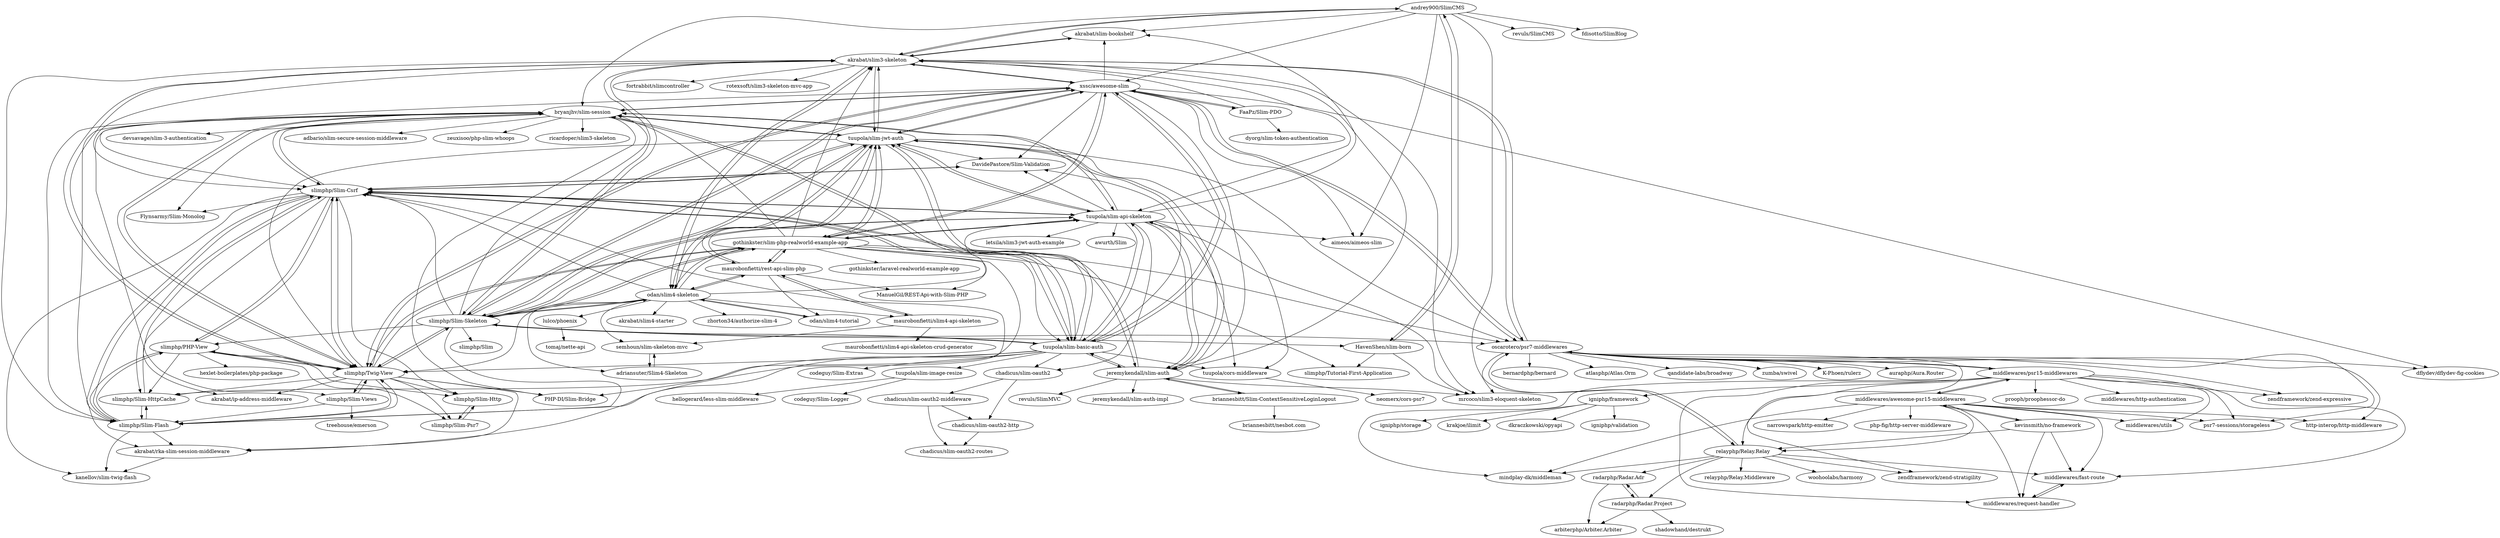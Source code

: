 digraph G {
"andrey900/SlimCMS" -> "HavenShen/slim-born"
"andrey900/SlimCMS" -> "revuls/SlimCMS" ["e"=1]
"andrey900/SlimCMS" -> "akrabat/slim-bookshelf"
"andrey900/SlimCMS" -> "mrcoco/slim3-eloquent-skeleton"
"andrey900/SlimCMS" -> "fdisotto/SlimBlog"
"andrey900/SlimCMS" -> "bryanjhv/slim-session"
"andrey900/SlimCMS" -> "xssc/awesome-slim"
"andrey900/SlimCMS" -> "aimeos/aimeos-slim"
"andrey900/SlimCMS" -> "akrabat/slim3-skeleton"
"maurobonfietti/rest-api-slim-php" -> "maurobonfietti/slim4-api-skeleton"
"maurobonfietti/rest-api-slim-php" -> "odan/slim4-skeleton"
"maurobonfietti/rest-api-slim-php" -> "gothinkster/slim-php-realworld-example-app"
"maurobonfietti/rest-api-slim-php" -> "odan/slim4-tutorial"
"maurobonfietti/rest-api-slim-php" -> "ManuelGil/REST-Api-with-Slim-PHP"
"maurobonfietti/rest-api-slim-php" -> "tuupola/slim-jwt-auth"
"middlewares/fast-route" -> "middlewares/request-handler"
"tuupola/slim-jwt-auth" -> "tuupola/slim-api-skeleton"
"tuupola/slim-jwt-auth" -> "tuupola/slim-basic-auth"
"tuupola/slim-jwt-auth" -> "slimphp/Slim-Skeleton"
"tuupola/slim-jwt-auth" -> "slimphp/Slim-Csrf"
"tuupola/slim-jwt-auth" -> "jeremykendall/slim-auth"
"tuupola/slim-jwt-auth" -> "tuupola/cors-middleware"
"tuupola/slim-jwt-auth" -> "odan/slim4-skeleton"
"tuupola/slim-jwt-auth" -> "xssc/awesome-slim"
"tuupola/slim-jwt-auth" -> "gothinkster/slim-php-realworld-example-app"
"tuupola/slim-jwt-auth" -> "bryanjhv/slim-session"
"tuupola/slim-jwt-auth" -> "maurobonfietti/rest-api-slim-php"
"tuupola/slim-jwt-auth" -> "slimphp/Twig-View"
"tuupola/slim-jwt-auth" -> "akrabat/slim3-skeleton"
"tuupola/slim-jwt-auth" -> "DavidePastore/Slim-Validation"
"tuupola/slim-jwt-auth" -> "oscarotero/psr7-middlewares"
"slimphp/Slim-Views" -> "treehouse/emerson"
"slimphp/Slim-Views" -> "slimphp/Twig-View"
"slimphp/Slim-Views" -> "slimphp/Slim-Flash"
"oscarotero/psr7-middlewares" -> "middlewares/psr15-middlewares"
"oscarotero/psr7-middlewares" -> "relayphp/Relay.Relay"
"oscarotero/psr7-middlewares" -> "zendframework/zend-expressive" ["e"=1]
"oscarotero/psr7-middlewares" -> "xssc/awesome-slim"
"oscarotero/psr7-middlewares" -> "zendframework/zend-stratigility" ["e"=1]
"oscarotero/psr7-middlewares" -> "dflydev/dflydev-fig-cookies"
"oscarotero/psr7-middlewares" -> "psr7-sessions/storageless" ["e"=1]
"oscarotero/psr7-middlewares" -> "auraphp/Aura.Router" ["e"=1]
"oscarotero/psr7-middlewares" -> "bernardphp/bernard" ["e"=1]
"oscarotero/psr7-middlewares" -> "atlasphp/Atlas.Orm" ["e"=1]
"oscarotero/psr7-middlewares" -> "akrabat/slim3-skeleton"
"oscarotero/psr7-middlewares" -> "http-interop/http-middleware" ["e"=1]
"oscarotero/psr7-middlewares" -> "qandidate-labs/broadway" ["e"=1]
"oscarotero/psr7-middlewares" -> "zumba/swivel" ["e"=1]
"oscarotero/psr7-middlewares" -> "K-Phoen/rulerz" ["e"=1]
"gothinkster/slim-php-realworld-example-app" -> "maurobonfietti/rest-api-slim-php"
"gothinkster/slim-php-realworld-example-app" -> "odan/slim4-skeleton"
"gothinkster/slim-php-realworld-example-app" -> "tuupola/slim-jwt-auth"
"gothinkster/slim-php-realworld-example-app" -> "xssc/awesome-slim"
"gothinkster/slim-php-realworld-example-app" -> "tuupola/slim-api-skeleton"
"gothinkster/slim-php-realworld-example-app" -> "slimphp/Slim-Skeleton"
"gothinkster/slim-php-realworld-example-app" -> "slimphp/Twig-View"
"gothinkster/slim-php-realworld-example-app" -> "PHP-DI/Slim-Bridge"
"gothinkster/slim-php-realworld-example-app" -> "slimphp/Tutorial-First-Application"
"gothinkster/slim-php-realworld-example-app" -> "akrabat/slim3-skeleton"
"gothinkster/slim-php-realworld-example-app" -> "gothinkster/laravel-realworld-example-app" ["e"=1]
"gothinkster/slim-php-realworld-example-app" -> "bryanjhv/slim-session"
"gothinkster/slim-php-realworld-example-app" -> "tuupola/slim-basic-auth"
"gothinkster/slim-php-realworld-example-app" -> "oscarotero/psr7-middlewares"
"gothinkster/slim-php-realworld-example-app" -> "ManuelGil/REST-Api-with-Slim-PHP"
"slimphp/Slim-Skeleton" -> "tuupola/slim-jwt-auth"
"slimphp/Slim-Skeleton" -> "odan/slim4-skeleton"
"slimphp/Slim-Skeleton" -> "slimphp/Slim" ["e"=1]
"slimphp/Slim-Skeleton" -> "akrabat/slim3-skeleton"
"slimphp/Slim-Skeleton" -> "slimphp/Slim-Csrf"
"slimphp/Slim-Skeleton" -> "xssc/awesome-slim"
"slimphp/Slim-Skeleton" -> "tuupola/slim-api-skeleton"
"slimphp/Slim-Skeleton" -> "slimphp/Twig-View"
"slimphp/Slim-Skeleton" -> "tuupola/slim-basic-auth"
"slimphp/Slim-Skeleton" -> "gothinkster/slim-php-realworld-example-app"
"slimphp/Slim-Skeleton" -> "bryanjhv/slim-session"
"slimphp/Slim-Skeleton" -> "slimphp/PHP-View"
"slimphp/Slim-Skeleton" -> "HavenShen/slim-born"
"slimphp/Slim-Skeleton" -> "slimphp/Slim-Flash"
"slimphp/Slim-Skeleton" -> "oscarotero/psr7-middlewares"
"akrabat/slim3-skeleton" -> "akrabat/slim-bookshelf"
"akrabat/slim3-skeleton" -> "xssc/awesome-slim"
"akrabat/slim3-skeleton" -> "slimphp/Slim-Skeleton"
"akrabat/slim3-skeleton" -> "slimphp/Twig-View"
"akrabat/slim3-skeleton" -> "oscarotero/psr7-middlewares"
"akrabat/slim3-skeleton" -> "tuupola/slim-api-skeleton"
"akrabat/slim3-skeleton" -> "tuupola/slim-jwt-auth"
"akrabat/slim3-skeleton" -> "slimphp/Slim-Flash"
"akrabat/slim3-skeleton" -> "slimphp/Slim-Csrf"
"akrabat/slim3-skeleton" -> "fortrabbit/slimcontroller" ["e"=1]
"akrabat/slim3-skeleton" -> "jeremykendall/slim-auth"
"akrabat/slim3-skeleton" -> "odan/slim4-skeleton"
"akrabat/slim3-skeleton" -> "mrcoco/slim3-eloquent-skeleton"
"akrabat/slim3-skeleton" -> "rotexsoft/slim3-skeleton-mvc-app"
"akrabat/slim3-skeleton" -> "andrey900/SlimCMS"
"tuupola/cors-middleware" -> "neomerx/cors-psr7"
"FaaPz/Slim-PDO" -> "xssc/awesome-slim"
"FaaPz/Slim-PDO" -> "dyorg/slim-token-authentication"
"FaaPz/Slim-PDO" -> "akrabat/slim3-skeleton"
"middlewares/psr15-middlewares" -> "middlewares/awesome-psr15-middlewares"
"middlewares/psr15-middlewares" -> "oscarotero/psr7-middlewares"
"middlewares/psr15-middlewares" -> "psr7-sessions/storageless" ["e"=1]
"middlewares/psr15-middlewares" -> "relayphp/Relay.Relay"
"middlewares/psr15-middlewares" -> "mindplay-dk/middleman"
"middlewares/psr15-middlewares" -> "middlewares/request-handler"
"middlewares/psr15-middlewares" -> "igniphp/framework"
"middlewares/psr15-middlewares" -> "zendframework/zend-expressive" ["e"=1]
"middlewares/psr15-middlewares" -> "prooph/proophessor-do" ["e"=1]
"middlewares/psr15-middlewares" -> "middlewares/fast-route"
"middlewares/psr15-middlewares" -> "middlewares/http-authentication"
"middlewares/psr15-middlewares" -> "middlewares/utils"
"odan/slim4-skeleton" -> "odan/slim4-tutorial"
"odan/slim4-skeleton" -> "slimphp/Slim-Skeleton"
"odan/slim4-skeleton" -> "semhoun/slim-skeleton-mvc"
"odan/slim4-skeleton" -> "maurobonfietti/slim4-api-skeleton"
"odan/slim4-skeleton" -> "adriansuter/Slim4-Skeleton"
"odan/slim4-skeleton" -> "maurobonfietti/rest-api-slim-php"
"odan/slim4-skeleton" -> "tuupola/slim-jwt-auth"
"odan/slim4-skeleton" -> "gothinkster/slim-php-realworld-example-app"
"odan/slim4-skeleton" -> "zhorton34/authorize-slim-4"
"odan/slim4-skeleton" -> "tuupola/slim-api-skeleton"
"odan/slim4-skeleton" -> "lulco/phoenix"
"odan/slim4-skeleton" -> "akrabat/slim3-skeleton"
"odan/slim4-skeleton" -> "slimphp/Slim-Csrf"
"odan/slim4-skeleton" -> "slimphp/Twig-View"
"odan/slim4-skeleton" -> "akrabat/slim4-starter"
"HavenShen/slim-born" -> "andrey900/SlimCMS"
"HavenShen/slim-born" -> "slimphp/Tutorial-First-Application"
"HavenShen/slim-born" -> "mrcoco/slim3-eloquent-skeleton"
"jeremykendall/slim-auth" -> "tuupola/slim-basic-auth"
"jeremykendall/slim-auth" -> "jeremykendall/slim-auth-impl"
"jeremykendall/slim-auth" -> "tuupola/slim-api-skeleton"
"jeremykendall/slim-auth" -> "tuupola/slim-jwt-auth"
"jeremykendall/slim-auth" -> "briannesbitt/Slim-ContextSensitiveLoginLogout"
"jeremykendall/slim-auth" -> "slimphp/Slim-Csrf"
"jeremykendall/slim-auth" -> "mrcoco/slim3-eloquent-skeleton"
"jeremykendall/slim-auth" -> "revuls/SlimMVC" ["e"=1]
"tuupola/slim-basic-auth" -> "tuupola/slim-jwt-auth"
"tuupola/slim-basic-auth" -> "jeremykendall/slim-auth"
"tuupola/slim-basic-auth" -> "tuupola/slim-api-skeleton"
"tuupola/slim-basic-auth" -> "slimphp/Slim-Csrf"
"tuupola/slim-basic-auth" -> "bryanjhv/slim-session"
"tuupola/slim-basic-auth" -> "tuupola/cors-middleware"
"tuupola/slim-basic-auth" -> "chadicus/slim-oauth2"
"tuupola/slim-basic-auth" -> "slimphp/Slim-Skeleton"
"tuupola/slim-basic-auth" -> "xssc/awesome-slim"
"tuupola/slim-basic-auth" -> "DavidePastore/Slim-Validation"
"tuupola/slim-basic-auth" -> "codeguy/Slim-Extras" ["e"=1]
"tuupola/slim-basic-auth" -> "slimphp/Twig-View"
"tuupola/slim-basic-auth" -> "slimphp/Slim-Flash"
"tuupola/slim-basic-auth" -> "tuupola/slim-image-resize"
"tuupola/slim-basic-auth" -> "slimphp/Slim-HttpCache"
"chadicus/slim-oauth2" -> "chadicus/slim-oauth2-http"
"chadicus/slim-oauth2" -> "chadicus/slim-oauth2-middleware"
"slimphp/Slim-Csrf" -> "slimphp/Slim-Flash"
"slimphp/Slim-Csrf" -> "slimphp/Slim-HttpCache"
"slimphp/Slim-Csrf" -> "slimphp/Twig-View"
"slimphp/Slim-Csrf" -> "bryanjhv/slim-session"
"slimphp/Slim-Csrf" -> "tuupola/slim-jwt-auth"
"slimphp/Slim-Csrf" -> "DavidePastore/Slim-Validation"
"slimphp/Slim-Csrf" -> "akrabat/rka-slim-session-middleware"
"slimphp/Slim-Csrf" -> "tuupola/slim-basic-auth"
"slimphp/Slim-Csrf" -> "slimphp/PHP-View"
"slimphp/Slim-Csrf" -> "Flynsarmy/Slim-Monolog" ["e"=1]
"slimphp/Slim-Csrf" -> "akrabat/ip-address-middleware"
"slimphp/Slim-Csrf" -> "jeremykendall/slim-auth"
"slimphp/Slim-Csrf" -> "slimphp/Slim-Http"
"slimphp/Slim-Csrf" -> "tuupola/slim-api-skeleton"
"slimphp/Slim-Csrf" -> "kanellov/slim-twig-flash"
"slimphp/Slim-HttpCache" -> "slimphp/Slim-Flash"
"slimphp/Slim-HttpCache" -> "slimphp/Slim-Csrf"
"tuupola/slim-api-skeleton" -> "tuupola/slim-jwt-auth"
"tuupola/slim-api-skeleton" -> "tuupola/slim-basic-auth"
"tuupola/slim-api-skeleton" -> "mrcoco/slim3-eloquent-skeleton"
"tuupola/slim-api-skeleton" -> "jeremykendall/slim-auth"
"tuupola/slim-api-skeleton" -> "tuupola/cors-middleware"
"tuupola/slim-api-skeleton" -> "slimphp/Slim-Csrf"
"tuupola/slim-api-skeleton" -> "letsila/slim3-jwt-auth-example"
"tuupola/slim-api-skeleton" -> "akrabat/slim-bookshelf"
"tuupola/slim-api-skeleton" -> "slimphp/Slim-Skeleton"
"tuupola/slim-api-skeleton" -> "awurth/Slim"
"tuupola/slim-api-skeleton" -> "gothinkster/slim-php-realworld-example-app"
"tuupola/slim-api-skeleton" -> "DavidePastore/Slim-Validation"
"tuupola/slim-api-skeleton" -> "chadicus/slim-oauth2"
"tuupola/slim-api-skeleton" -> "aimeos/aimeos-slim"
"tuupola/slim-api-skeleton" -> "bryanjhv/slim-session"
"tuupola/slim-image-resize" -> "hellogerard/less-slim-middleware"
"tuupola/slim-image-resize" -> "codeguy/Slim-Logger"
"xssc/awesome-slim" -> "oscarotero/psr7-middlewares"
"xssc/awesome-slim" -> "akrabat/slim3-skeleton"
"xssc/awesome-slim" -> "akrabat/slim-bookshelf"
"xssc/awesome-slim" -> "FaaPz/Slim-PDO"
"xssc/awesome-slim" -> "slimphp/Slim-Skeleton"
"xssc/awesome-slim" -> "tuupola/slim-jwt-auth"
"xssc/awesome-slim" -> "gothinkster/slim-php-realworld-example-app"
"xssc/awesome-slim" -> "tuupola/slim-basic-auth"
"xssc/awesome-slim" -> "slimphp/Slim-Csrf"
"xssc/awesome-slim" -> "bryanjhv/slim-session"
"xssc/awesome-slim" -> "DavidePastore/Slim-Validation"
"xssc/awesome-slim" -> "slimphp/Twig-View"
"xssc/awesome-slim" -> "aimeos/aimeos-slim"
"xssc/awesome-slim" -> "jeremykendall/slim-auth"
"xssc/awesome-slim" -> "dflydev/dflydev-fig-cookies"
"adriansuter/Slim4-Skeleton" -> "semhoun/slim-skeleton-mvc"
"igniphp/framework" -> "dkraczkowski/opyapi"
"igniphp/framework" -> "igniphp/validation"
"igniphp/framework" -> "igniphp/storage"
"igniphp/framework" -> "krakjoe/ilimit"
"relayphp/Relay.Relay" -> "oscarotero/psr7-middlewares"
"relayphp/Relay.Relay" -> "zendframework/zend-stratigility" ["e"=1]
"relayphp/Relay.Relay" -> "radarphp/Radar.Adr"
"relayphp/Relay.Relay" -> "relayphp/Relay.Middleware"
"relayphp/Relay.Relay" -> "middlewares/fast-route"
"relayphp/Relay.Relay" -> "radarphp/Radar.Project"
"relayphp/Relay.Relay" -> "woohoolabs/harmony"
"relayphp/Relay.Relay" -> "mindplay-dk/middleman"
"slimphp/Slim-Flash" -> "slimphp/Slim-Csrf"
"slimphp/Slim-Flash" -> "slimphp/Slim-HttpCache"
"slimphp/Slim-Flash" -> "slimphp/Twig-View"
"slimphp/Slim-Flash" -> "kanellov/slim-twig-flash"
"slimphp/Slim-Flash" -> "slimphp/PHP-View"
"slimphp/Slim-Flash" -> "akrabat/rka-slim-session-middleware"
"akrabat/slim-bookshelf" -> "akrabat/slim3-skeleton"
"slimphp/Slim-Psr7" -> "slimphp/Slim-Http"
"akrabat/rka-slim-session-middleware" -> "kanellov/slim-twig-flash"
"bryanjhv/slim-session" -> "slimphp/Slim-Csrf"
"bryanjhv/slim-session" -> "adbario/slim-secure-session-middleware"
"bryanjhv/slim-session" -> "akrabat/rka-slim-session-middleware"
"bryanjhv/slim-session" -> "zeuxisoo/php-slim-whoops"
"bryanjhv/slim-session" -> "slimphp/Slim-Flash"
"bryanjhv/slim-session" -> "tuupola/slim-basic-auth"
"bryanjhv/slim-session" -> "slimphp/Twig-View"
"bryanjhv/slim-session" -> "PHP-DI/Slim-Bridge"
"bryanjhv/slim-session" -> "slimphp/Slim-Views"
"bryanjhv/slim-session" -> "xssc/awesome-slim"
"bryanjhv/slim-session" -> "ricardoper/slim3-skeleton"
"bryanjhv/slim-session" -> "devsavage/slim-3-authentication"
"bryanjhv/slim-session" -> "tuupola/slim-jwt-auth"
"bryanjhv/slim-session" -> "Flynsarmy/Slim-Monolog" ["e"=1]
"bryanjhv/slim-session" -> "tuupola/slim-api-skeleton"
"maurobonfietti/slim4-api-skeleton" -> "maurobonfietti/rest-api-slim-php"
"maurobonfietti/slim4-api-skeleton" -> "maurobonfietti/slim4-api-skeleton-crud-generator"
"maurobonfietti/slim4-api-skeleton" -> "semhoun/slim-skeleton-mvc"
"slimphp/Twig-View" -> "slimphp/Slim-Flash"
"slimphp/Twig-View" -> "slimphp/Slim-Csrf"
"slimphp/Twig-View" -> "slimphp/PHP-View"
"slimphp/Twig-View" -> "slimphp/Slim-Http"
"slimphp/Twig-View" -> "slimphp/Slim-Views"
"slimphp/Twig-View" -> "PHP-DI/Slim-Bridge"
"slimphp/Twig-View" -> "bryanjhv/slim-session"
"slimphp/Twig-View" -> "slimphp/Slim-HttpCache"
"slimphp/Twig-View" -> "slimphp/Slim-Skeleton"
"slimphp/Twig-View" -> "akrabat/slim3-skeleton"
"slimphp/Twig-View" -> "akrabat/ip-address-middleware"
"slimphp/Twig-View" -> "akrabat/rka-slim-session-middleware"
"slimphp/Twig-View" -> "slimphp/Slim-Psr7"
"slimphp/Twig-View" -> "gothinkster/slim-php-realworld-example-app"
"slimphp/Twig-View" -> "xssc/awesome-slim"
"slimphp/PHP-View" -> "slimphp/Slim-Flash"
"slimphp/PHP-View" -> "slimphp/Twig-View"
"slimphp/PHP-View" -> "slimphp/Slim-Csrf"
"slimphp/PHP-View" -> "slimphp/Slim-Http"
"slimphp/PHP-View" -> "slimphp/Slim-Psr7"
"slimphp/PHP-View" -> "slimphp/Slim-HttpCache"
"slimphp/PHP-View" -> "hexlet-boilerplates/php-package" ["e"=1]
"radarphp/Radar.Project" -> "radarphp/Radar.Adr"
"radarphp/Radar.Project" -> "arbiterphp/Arbiter.Arbiter"
"radarphp/Radar.Project" -> "shadowhand/destrukt"
"briannesbitt/Slim-ContextSensitiveLoginLogout" -> "jeremykendall/slim-auth"
"briannesbitt/Slim-ContextSensitiveLoginLogout" -> "briannesbitt/nesbot.com"
"lulco/phoenix" -> "tomaj/nette-api"
"slimphp/Slim-Http" -> "slimphp/Slim-Psr7"
"middlewares/awesome-psr15-middlewares" -> "middlewares/psr15-middlewares"
"middlewares/awesome-psr15-middlewares" -> "middlewares/request-handler"
"middlewares/awesome-psr15-middlewares" -> "narrowspark/http-emitter"
"middlewares/awesome-psr15-middlewares" -> "middlewares/fast-route"
"middlewares/awesome-psr15-middlewares" -> "mindplay-dk/middleman"
"middlewares/awesome-psr15-middlewares" -> "php-fig/http-server-middleware" ["e"=1]
"middlewares/awesome-psr15-middlewares" -> "psr7-sessions/storageless" ["e"=1]
"middlewares/awesome-psr15-middlewares" -> "middlewares/utils"
"middlewares/awesome-psr15-middlewares" -> "http-interop/http-middleware" ["e"=1]
"middlewares/awesome-psr15-middlewares" -> "kevinsmith/no-framework"
"middlewares/awesome-psr15-middlewares" -> "relayphp/Relay.Relay"
"odan/slim4-tutorial" -> "odan/slim4-skeleton"
"kevinsmith/no-framework" -> "middlewares/fast-route"
"kevinsmith/no-framework" -> "middlewares/request-handler"
"kevinsmith/no-framework" -> "relayphp/Relay.Relay"
"kevinsmith/no-framework" -> "middlewares/awesome-psr15-middlewares"
"DavidePastore/Slim-Validation" -> "slimphp/Slim-Csrf"
"radarphp/Radar.Adr" -> "arbiterphp/Arbiter.Arbiter"
"radarphp/Radar.Adr" -> "radarphp/Radar.Project"
"semhoun/slim-skeleton-mvc" -> "adriansuter/Slim4-Skeleton"
"chadicus/slim-oauth2-middleware" -> "chadicus/slim-oauth2-http"
"chadicus/slim-oauth2-middleware" -> "chadicus/slim-oauth2-routes"
"chadicus/slim-oauth2-http" -> "chadicus/slim-oauth2-routes"
"middlewares/request-handler" -> "middlewares/fast-route"
"andrey900/SlimCMS" ["l"="-23.413,-43.758"]
"HavenShen/slim-born" ["l"="-23.391,-43.768"]
"revuls/SlimCMS" ["l"="-23.64,-42.859"]
"akrabat/slim-bookshelf" ["l"="-23.399,-43.747"]
"mrcoco/slim3-eloquent-skeleton" ["l"="-23.382,-43.746"]
"fdisotto/SlimBlog" ["l"="-23.404,-43.796"]
"bryanjhv/slim-session" ["l"="-23.426,-43.695"]
"xssc/awesome-slim" ["l"="-23.434,-43.729"]
"aimeos/aimeos-slim" ["l"="-23.428,-43.747"]
"akrabat/slim3-skeleton" ["l"="-23.416,-43.736"]
"maurobonfietti/rest-api-slim-php" ["l"="-23.347,-43.722"]
"maurobonfietti/slim4-api-skeleton" ["l"="-23.313,-43.728"]
"odan/slim4-skeleton" ["l"="-23.362,-43.732"]
"gothinkster/slim-php-realworld-example-app" ["l"="-23.39,-43.728"]
"odan/slim4-tutorial" ["l"="-23.331,-43.734"]
"ManuelGil/REST-Api-with-Slim-PHP" ["l"="-23.342,-43.707"]
"tuupola/slim-jwt-auth" ["l"="-23.395,-43.715"]
"middlewares/fast-route" ["l"="-23.498,-43.835"]
"middlewares/request-handler" ["l"="-23.511,-43.826"]
"tuupola/slim-api-skeleton" ["l"="-23.383,-43.704"]
"tuupola/slim-basic-auth" ["l"="-23.398,-43.696"]
"slimphp/Slim-Skeleton" ["l"="-23.416,-43.722"]
"slimphp/Slim-Csrf" ["l"="-23.416,-43.702"]
"jeremykendall/slim-auth" ["l"="-23.373,-43.718"]
"tuupola/cors-middleware" ["l"="-23.359,-43.687"]
"slimphp/Twig-View" ["l"="-23.433,-43.707"]
"DavidePastore/Slim-Validation" ["l"="-23.409,-43.684"]
"oscarotero/psr7-middlewares" ["l"="-23.45,-43.768"]
"slimphp/Slim-Views" ["l"="-23.477,-43.704"]
"treehouse/emerson" ["l"="-23.509,-43.701"]
"slimphp/Slim-Flash" ["l"="-23.446,-43.702"]
"middlewares/psr15-middlewares" ["l"="-23.509,-43.806"]
"relayphp/Relay.Relay" ["l"="-23.473,-43.826"]
"zendframework/zend-expressive" ["l"="-29.856,-40.596"]
"zendframework/zend-stratigility" ["l"="-29.884,-40.562"]
"dflydev/dflydev-fig-cookies" ["l"="-23.484,-43.759"]
"psr7-sessions/storageless" ["l"="-24.782,-42.862"]
"auraphp/Aura.Router" ["l"="-22.516,-42.832"]
"bernardphp/bernard" ["l"="-24.626,-42.757"]
"atlasphp/Atlas.Orm" ["l"="-24.636,-42.749"]
"http-interop/http-middleware" ["l"="-29.935,-40.586"]
"qandidate-labs/broadway" ["l"="-24.623,-42.688"]
"zumba/swivel" ["l"="-24.568,-42.696"]
"K-Phoen/rulerz" ["l"="-24.674,-42.722"]
"PHP-DI/Slim-Bridge" ["l"="-23.39,-43.679"]
"slimphp/Tutorial-First-Application" ["l"="-23.367,-43.773"]
"gothinkster/laravel-realworld-example-app" ["l"="-25.929,-40.021"]
"slimphp/Slim" ["l"="-24.298,-43.031"]
"slimphp/PHP-View" ["l"="-23.458,-43.693"]
"fortrabbit/slimcontroller" ["l"="-23.81,-42.829"]
"rotexsoft/slim3-skeleton-mvc-app" ["l"="-23.45,-43.749"]
"neomerx/cors-psr7" ["l"="-23.319,-43.668"]
"FaaPz/Slim-PDO" ["l"="-23.477,-43.734"]
"dyorg/slim-token-authentication" ["l"="-23.521,-43.734"]
"middlewares/awesome-psr15-middlewares" ["l"="-23.525,-43.83"]
"mindplay-dk/middleman" ["l"="-23.496,-43.818"]
"igniphp/framework" ["l"="-23.584,-43.816"]
"prooph/proophessor-do" ["l"="-24.769,-42.657"]
"middlewares/http-authentication" ["l"="-23.536,-43.795"]
"middlewares/utils" ["l"="-23.54,-43.815"]
"semhoun/slim-skeleton-mvc" ["l"="-23.311,-43.744"]
"adriansuter/Slim4-Skeleton" ["l"="-23.321,-43.755"]
"zhorton34/authorize-slim-4" ["l"="-23.303,-43.714"]
"lulco/phoenix" ["l"="-23.284,-43.752"]
"akrabat/slim4-starter" ["l"="-23.347,-43.761"]
"jeremykendall/slim-auth-impl" ["l"="-23.327,-43.701"]
"briannesbitt/Slim-ContextSensitiveLoginLogout" ["l"="-23.339,-43.749"]
"revuls/SlimMVC" ["l"="-23.703,-42.848"]
"chadicus/slim-oauth2" ["l"="-23.381,-43.656"]
"codeguy/Slim-Extras" ["l"="-23.911,-42.833"]
"tuupola/slim-image-resize" ["l"="-23.351,-43.649"]
"slimphp/Slim-HttpCache" ["l"="-23.434,-43.684"]
"chadicus/slim-oauth2-http" ["l"="-23.387,-43.633"]
"chadicus/slim-oauth2-middleware" ["l"="-23.373,-43.629"]
"akrabat/rka-slim-session-middleware" ["l"="-23.445,-43.69"]
"Flynsarmy/Slim-Monolog" ["l"="-23.816,-42.814"]
"akrabat/ip-address-middleware" ["l"="-23.432,-43.672"]
"slimphp/Slim-Http" ["l"="-23.458,-43.675"]
"kanellov/slim-twig-flash" ["l"="-23.46,-43.708"]
"letsila/slim3-jwt-auth-example" ["l"="-23.355,-43.673"]
"awurth/Slim" ["l"="-23.337,-43.685"]
"hellogerard/less-slim-middleware" ["l"="-23.327,-43.638"]
"codeguy/Slim-Logger" ["l"="-23.338,-43.626"]
"dkraczkowski/opyapi" ["l"="-23.591,-43.83"]
"igniphp/validation" ["l"="-23.602,-43.807"]
"igniphp/storage" ["l"="-23.603,-43.827"]
"krakjoe/ilimit" ["l"="-23.62,-43.817"]
"radarphp/Radar.Adr" ["l"="-23.448,-43.854"]
"relayphp/Relay.Middleware" ["l"="-23.448,-43.835"]
"radarphp/Radar.Project" ["l"="-23.453,-43.869"]
"woohoolabs/harmony" ["l"="-23.481,-43.862"]
"slimphp/Slim-Psr7" ["l"="-23.477,-43.675"]
"adbario/slim-secure-session-middleware" ["l"="-23.418,-43.66"]
"zeuxisoo/php-slim-whoops" ["l"="-23.46,-43.647"]
"ricardoper/slim3-skeleton" ["l"="-23.488,-43.686"]
"devsavage/slim-3-authentication" ["l"="-23.437,-43.656"]
"maurobonfietti/slim4-api-skeleton-crud-generator" ["l"="-23.279,-43.725"]
"hexlet-boilerplates/php-package" ["l"="6.94,-23.833"]
"arbiterphp/Arbiter.Arbiter" ["l"="-23.43,-43.871"]
"shadowhand/destrukt" ["l"="-23.449,-43.894"]
"briannesbitt/nesbot.com" ["l"="-23.313,-43.777"]
"tomaj/nette-api" ["l"="-23.255,-43.759"]
"narrowspark/http-emitter" ["l"="-23.552,-43.846"]
"php-fig/http-server-middleware" ["l"="-29.693,-41.021"]
"kevinsmith/no-framework" ["l"="-23.513,-43.847"]
"chadicus/slim-oauth2-routes" ["l"="-23.383,-43.617"]
}